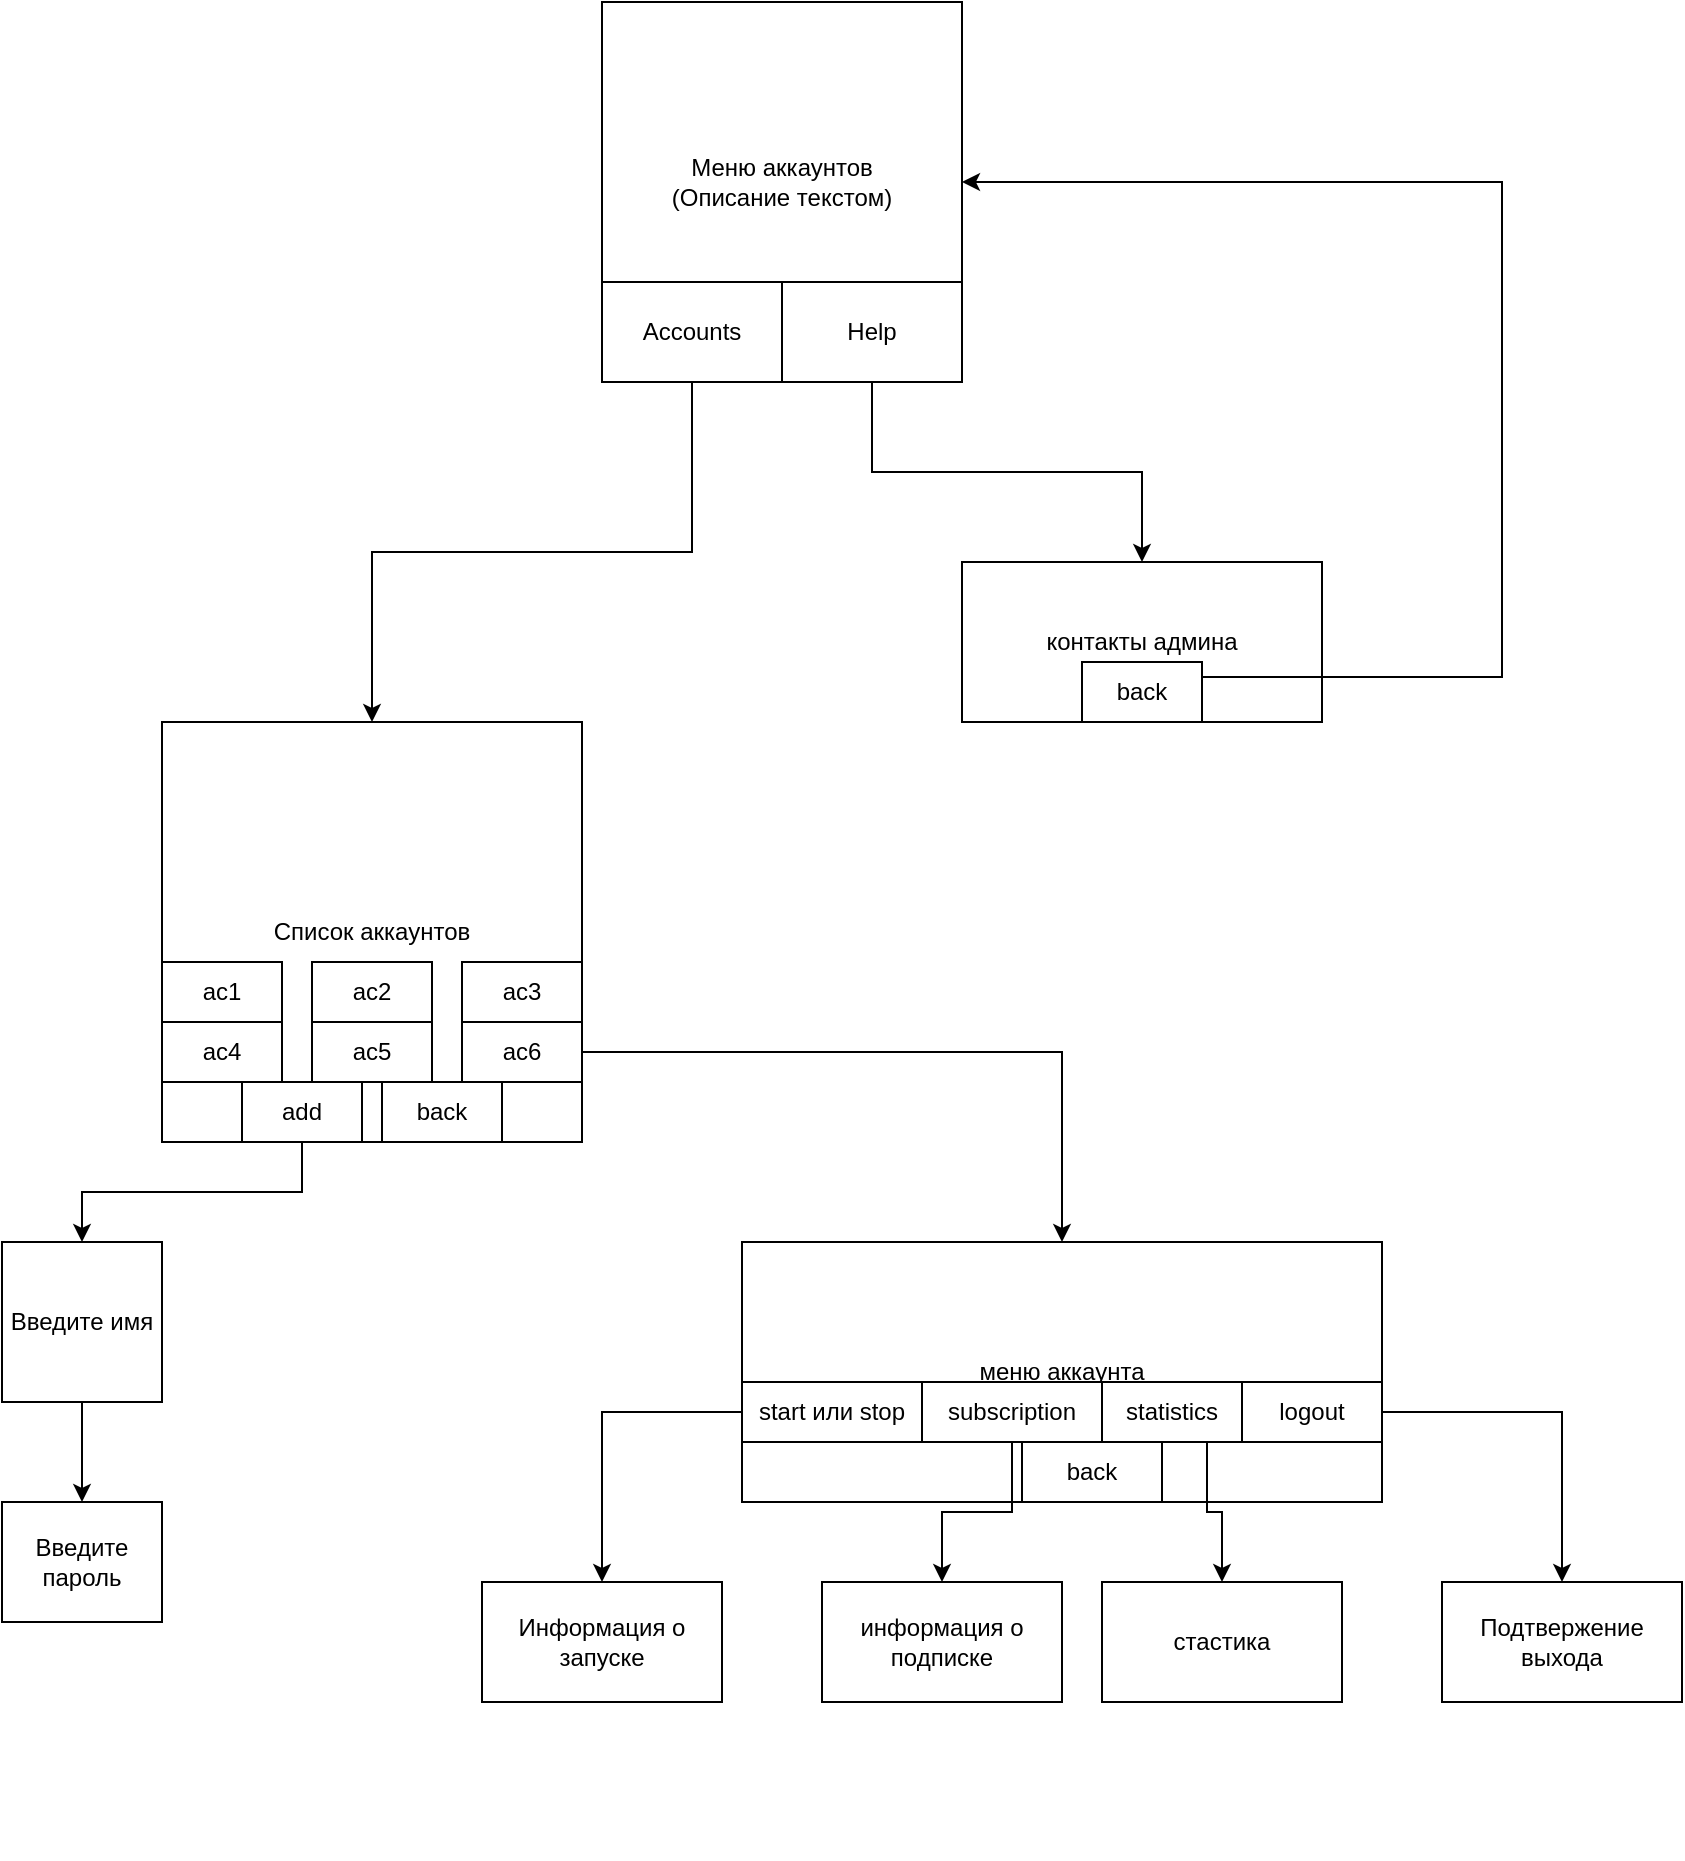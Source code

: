 <mxfile version="14.2.9" type="github" pages="2">
  <diagram name="User Menu" id="12e1b939-464a-85fe-373e-61e167be1490">
    <mxGraphModel dx="3341.5" dy="912" grid="1" gridSize="10" guides="1" tooltips="1" connect="1" arrows="1" fold="1" page="1" pageScale="1.5" pageWidth="1169" pageHeight="826" background="#ffffff" math="0" shadow="0">
      <root>
        <mxCell id="0" />
        <mxCell id="1" parent="0" />
        <mxCell id="uwUYPq7kWILbWqD_-sVC-1" value="Меню аккаунтов&lt;br&gt;(Описание текстом)" style="whiteSpace=wrap;html=1;aspect=fixed;" vertex="1" parent="1">
          <mxGeometry x="-920" y="310" width="180" height="180" as="geometry" />
        </mxCell>
        <mxCell id="uwUYPq7kWILbWqD_-sVC-27" style="edgeStyle=orthogonalEdgeStyle;rounded=0;orthogonalLoop=1;jettySize=auto;html=1;exitX=0.5;exitY=1;exitDx=0;exitDy=0;entryX=0.5;entryY=0;entryDx=0;entryDy=0;" edge="1" parent="1" source="uwUYPq7kWILbWqD_-sVC-2" target="uwUYPq7kWILbWqD_-sVC-6">
          <mxGeometry relative="1" as="geometry" />
        </mxCell>
        <mxCell id="uwUYPq7kWILbWqD_-sVC-2" value="Accounts" style="rounded=0;whiteSpace=wrap;html=1;" vertex="1" parent="1">
          <mxGeometry x="-920" y="450" width="90" height="50" as="geometry" />
        </mxCell>
        <mxCell id="uwUYPq7kWILbWqD_-sVC-28" style="edgeStyle=orthogonalEdgeStyle;rounded=0;orthogonalLoop=1;jettySize=auto;html=1;exitX=0.5;exitY=1;exitDx=0;exitDy=0;entryX=0.5;entryY=0;entryDx=0;entryDy=0;" edge="1" parent="1" source="uwUYPq7kWILbWqD_-sVC-3" target="uwUYPq7kWILbWqD_-sVC-22">
          <mxGeometry relative="1" as="geometry" />
        </mxCell>
        <mxCell id="uwUYPq7kWILbWqD_-sVC-3" value="Help" style="rounded=0;whiteSpace=wrap;html=1;" vertex="1" parent="1">
          <mxGeometry x="-830" y="450" width="90" height="50" as="geometry" />
        </mxCell>
        <mxCell id="uwUYPq7kWILbWqD_-sVC-6" value="Список аккаунтов" style="whiteSpace=wrap;html=1;aspect=fixed;" vertex="1" parent="1">
          <mxGeometry x="-1140" y="670" width="210" height="210" as="geometry" />
        </mxCell>
        <mxCell id="uwUYPq7kWILbWqD_-sVC-9" value="ac1" style="rounded=0;whiteSpace=wrap;html=1;" vertex="1" parent="1">
          <mxGeometry x="-1140" y="790" width="60" height="30" as="geometry" />
        </mxCell>
        <mxCell id="uwUYPq7kWILbWqD_-sVC-11" value="ac4" style="rounded=0;whiteSpace=wrap;html=1;" vertex="1" parent="1">
          <mxGeometry x="-1140" y="820" width="60" height="30" as="geometry" />
        </mxCell>
        <mxCell id="uwUYPq7kWILbWqD_-sVC-12" value="ac2" style="rounded=0;whiteSpace=wrap;html=1;" vertex="1" parent="1">
          <mxGeometry x="-1065" y="790" width="60" height="30" as="geometry" />
        </mxCell>
        <mxCell id="uwUYPq7kWILbWqD_-sVC-13" value="ac3" style="rounded=0;whiteSpace=wrap;html=1;" vertex="1" parent="1">
          <mxGeometry x="-990" y="790" width="60" height="30" as="geometry" />
        </mxCell>
        <mxCell id="uwUYPq7kWILbWqD_-sVC-17" value="ac5" style="rounded=0;whiteSpace=wrap;html=1;" vertex="1" parent="1">
          <mxGeometry x="-1065" y="820" width="60" height="30" as="geometry" />
        </mxCell>
        <mxCell id="uwUYPq7kWILbWqD_-sVC-40" style="edgeStyle=orthogonalEdgeStyle;rounded=0;orthogonalLoop=1;jettySize=auto;html=1;entryX=0.5;entryY=0;entryDx=0;entryDy=0;" edge="1" parent="1" source="uwUYPq7kWILbWqD_-sVC-19" target="uwUYPq7kWILbWqD_-sVC-33">
          <mxGeometry relative="1" as="geometry" />
        </mxCell>
        <mxCell id="uwUYPq7kWILbWqD_-sVC-19" value="ac6" style="rounded=0;whiteSpace=wrap;html=1;" vertex="1" parent="1">
          <mxGeometry x="-990" y="820" width="60" height="30" as="geometry" />
        </mxCell>
        <mxCell id="uwUYPq7kWILbWqD_-sVC-26" style="edgeStyle=orthogonalEdgeStyle;rounded=0;orthogonalLoop=1;jettySize=auto;html=1;exitX=0.5;exitY=1;exitDx=0;exitDy=0;entryX=0.5;entryY=0;entryDx=0;entryDy=0;" edge="1" parent="1" source="uwUYPq7kWILbWqD_-sVC-20" target="uwUYPq7kWILbWqD_-sVC-25">
          <mxGeometry relative="1" as="geometry" />
        </mxCell>
        <mxCell id="uwUYPq7kWILbWqD_-sVC-20" value="add" style="rounded=0;whiteSpace=wrap;html=1;" vertex="1" parent="1">
          <mxGeometry x="-1100" y="850" width="60" height="30" as="geometry" />
        </mxCell>
        <mxCell id="uwUYPq7kWILbWqD_-sVC-22" value="контакты админа" style="rounded=0;whiteSpace=wrap;html=1;" vertex="1" parent="1">
          <mxGeometry x="-740" y="590" width="180" height="80" as="geometry" />
        </mxCell>
        <mxCell id="uwUYPq7kWILbWqD_-sVC-29" style="edgeStyle=orthogonalEdgeStyle;rounded=0;orthogonalLoop=1;jettySize=auto;html=1;exitX=1;exitY=0.25;exitDx=0;exitDy=0;entryX=1;entryY=0.5;entryDx=0;entryDy=0;" edge="1" parent="1" source="uwUYPq7kWILbWqD_-sVC-24" target="uwUYPq7kWILbWqD_-sVC-1">
          <mxGeometry relative="1" as="geometry">
            <Array as="points">
              <mxPoint x="-470" y="648" />
              <mxPoint x="-470" y="400" />
            </Array>
          </mxGeometry>
        </mxCell>
        <mxCell id="uwUYPq7kWILbWqD_-sVC-24" value="back" style="rounded=0;whiteSpace=wrap;html=1;" vertex="1" parent="1">
          <mxGeometry x="-680" y="640" width="60" height="30" as="geometry" />
        </mxCell>
        <mxCell id="uwUYPq7kWILbWqD_-sVC-31" style="edgeStyle=orthogonalEdgeStyle;rounded=0;orthogonalLoop=1;jettySize=auto;html=1;exitX=0.5;exitY=1;exitDx=0;exitDy=0;" edge="1" parent="1" source="uwUYPq7kWILbWqD_-sVC-25" target="uwUYPq7kWILbWqD_-sVC-30">
          <mxGeometry relative="1" as="geometry" />
        </mxCell>
        <mxCell id="uwUYPq7kWILbWqD_-sVC-25" value="Введите имя" style="whiteSpace=wrap;html=1;aspect=fixed;" vertex="1" parent="1">
          <mxGeometry x="-1220" y="930" width="80" height="80" as="geometry" />
        </mxCell>
        <mxCell id="uwUYPq7kWILbWqD_-sVC-30" value="Введите пароль" style="rounded=0;whiteSpace=wrap;html=1;" vertex="1" parent="1">
          <mxGeometry x="-1220" y="1060" width="80" height="60" as="geometry" />
        </mxCell>
        <mxCell id="uwUYPq7kWILbWqD_-sVC-33" value="меню аккаунта" style="rounded=0;whiteSpace=wrap;html=1;" vertex="1" parent="1">
          <mxGeometry x="-850" y="930" width="320" height="130" as="geometry" />
        </mxCell>
        <mxCell id="uwUYPq7kWILbWqD_-sVC-61" style="edgeStyle=orthogonalEdgeStyle;rounded=0;orthogonalLoop=1;jettySize=auto;html=1;entryX=0.5;entryY=0;entryDx=0;entryDy=0;" edge="1" parent="1" source="uwUYPq7kWILbWqD_-sVC-34" target="uwUYPq7kWILbWqD_-sVC-45">
          <mxGeometry relative="1" as="geometry" />
        </mxCell>
        <mxCell id="uwUYPq7kWILbWqD_-sVC-34" value="start или stop" style="rounded=0;whiteSpace=wrap;html=1;" vertex="1" parent="1">
          <mxGeometry x="-850" y="1000" width="90" height="30" as="geometry" />
        </mxCell>
        <mxCell id="uwUYPq7kWILbWqD_-sVC-62" value="" style="edgeStyle=orthogonalEdgeStyle;rounded=0;orthogonalLoop=1;jettySize=auto;html=1;" edge="1" parent="1" source="uwUYPq7kWILbWqD_-sVC-36" target="uwUYPq7kWILbWqD_-sVC-49">
          <mxGeometry relative="1" as="geometry" />
        </mxCell>
        <mxCell id="uwUYPq7kWILbWqD_-sVC-36" value="subscription" style="rounded=0;whiteSpace=wrap;html=1;" vertex="1" parent="1">
          <mxGeometry x="-760" y="1000" width="90" height="30" as="geometry" />
        </mxCell>
        <mxCell id="uwUYPq7kWILbWqD_-sVC-58" style="edgeStyle=orthogonalEdgeStyle;rounded=0;orthogonalLoop=1;jettySize=auto;html=1;exitX=0.75;exitY=1;exitDx=0;exitDy=0;" edge="1" parent="1" source="uwUYPq7kWILbWqD_-sVC-38" target="uwUYPq7kWILbWqD_-sVC-51">
          <mxGeometry relative="1" as="geometry" />
        </mxCell>
        <mxCell id="uwUYPq7kWILbWqD_-sVC-38" value="statistics" style="rounded=0;whiteSpace=wrap;html=1;" vertex="1" parent="1">
          <mxGeometry x="-670" y="1000" width="70" height="30" as="geometry" />
        </mxCell>
        <mxCell id="uwUYPq7kWILbWqD_-sVC-59" style="edgeStyle=orthogonalEdgeStyle;rounded=0;orthogonalLoop=1;jettySize=auto;html=1;entryX=0.5;entryY=0;entryDx=0;entryDy=0;" edge="1" parent="1" source="uwUYPq7kWILbWqD_-sVC-39" target="uwUYPq7kWILbWqD_-sVC-52">
          <mxGeometry relative="1" as="geometry" />
        </mxCell>
        <mxCell id="uwUYPq7kWILbWqD_-sVC-39" value="logout" style="rounded=0;whiteSpace=wrap;html=1;" vertex="1" parent="1">
          <mxGeometry x="-600" y="1000" width="70" height="30" as="geometry" />
        </mxCell>
        <mxCell id="uwUYPq7kWILbWqD_-sVC-45" value="Информация о запуске" style="rounded=0;whiteSpace=wrap;html=1;" vertex="1" parent="1">
          <mxGeometry x="-980" y="1100" width="120" height="60" as="geometry" />
        </mxCell>
        <mxCell id="uwUYPq7kWILbWqD_-sVC-48" style="edgeStyle=orthogonalEdgeStyle;rounded=0;orthogonalLoop=1;jettySize=auto;html=1;exitX=0.5;exitY=1;exitDx=0;exitDy=0;" edge="1" parent="1">
          <mxGeometry relative="1" as="geometry">
            <mxPoint x="-1070" y="1230" as="sourcePoint" />
            <mxPoint x="-1070" y="1230" as="targetPoint" />
          </mxGeometry>
        </mxCell>
        <mxCell id="uwUYPq7kWILbWqD_-sVC-49" value="информация о подписке" style="rounded=0;whiteSpace=wrap;html=1;" vertex="1" parent="1">
          <mxGeometry x="-810" y="1100" width="120" height="60" as="geometry" />
        </mxCell>
        <mxCell id="uwUYPq7kWILbWqD_-sVC-51" value="стастика" style="rounded=0;whiteSpace=wrap;html=1;" vertex="1" parent="1">
          <mxGeometry x="-670" y="1100" width="120" height="60" as="geometry" />
        </mxCell>
        <mxCell id="uwUYPq7kWILbWqD_-sVC-52" value="Подтвержение выхода" style="rounded=0;whiteSpace=wrap;html=1;" vertex="1" parent="1">
          <mxGeometry x="-500" y="1100" width="120" height="60" as="geometry" />
        </mxCell>
        <mxCell id="uwUYPq7kWILbWqD_-sVC-55" value="back" style="rounded=0;whiteSpace=wrap;html=1;" vertex="1" parent="1">
          <mxGeometry x="-710" y="1030" width="70" height="30" as="geometry" />
        </mxCell>
        <mxCell id="74ponUoxTx3hJsBkF39E-1" value="back" style="rounded=0;whiteSpace=wrap;html=1;" vertex="1" parent="1">
          <mxGeometry x="-1030" y="850" width="60" height="30" as="geometry" />
        </mxCell>
      </root>
    </mxGraphModel>
  </diagram>
  <diagram id="ubsubVizLqLe6YiJeiRf" name="Admin Menu">
    <mxGraphModel dx="1588" dy="912" grid="1" gridSize="10" guides="1" tooltips="1" connect="1" arrows="1" fold="1" page="1" pageScale="1" pageWidth="827" pageHeight="1169" math="0" shadow="0">
      <root>
        <mxCell id="DP-pKqFVD4c4-4FDA0m8-0" />
        <mxCell id="DP-pKqFVD4c4-4FDA0m8-1" parent="DP-pKqFVD4c4-4FDA0m8-0" />
        <mxCell id="CHd5chjD3snFbWw0zEop-1" value="&lt;div&gt;сообщение от бота о подвтерждение доступа&lt;br&gt;для пользователя: &lt;br&gt;tg_username &lt;br&gt;inst_username&lt;br&gt;&lt;/div&gt;" style="rounded=0;whiteSpace=wrap;html=1;" vertex="1" parent="DP-pKqFVD4c4-4FDA0m8-1">
          <mxGeometry x="254" y="90" width="320" height="120" as="geometry" />
        </mxCell>
        <mxCell id="CHd5chjD3snFbWw0zEop-6" value="принять" style="rounded=0;whiteSpace=wrap;html=1;" vertex="1" parent="DP-pKqFVD4c4-4FDA0m8-1">
          <mxGeometry x="254" y="180" width="110" height="30" as="geometry" />
        </mxCell>
        <mxCell id="CHd5chjD3snFbWw0zEop-7" value="отменить" style="rounded=0;whiteSpace=wrap;html=1;" vertex="1" parent="DP-pKqFVD4c4-4FDA0m8-1">
          <mxGeometry x="365" y="180" width="110" height="30" as="geometry" />
        </mxCell>
        <mxCell id="CHd5chjD3snFbWw0zEop-14" style="edgeStyle=orthogonalEdgeStyle;rounded=0;orthogonalLoop=1;jettySize=auto;html=1;entryX=0.5;entryY=0;entryDx=0;entryDy=0;" edge="1" parent="DP-pKqFVD4c4-4FDA0m8-1" source="CHd5chjD3snFbWw0zEop-12" target="CHd5chjD3snFbWw0zEop-13">
          <mxGeometry relative="1" as="geometry" />
        </mxCell>
        <mxCell id="CHd5chjD3snFbWw0zEop-12" value="Введите tg_username пользователя" style="rounded=0;whiteSpace=wrap;html=1;" vertex="1" parent="DP-pKqFVD4c4-4FDA0m8-1">
          <mxGeometry x="260" y="280" width="320" height="80" as="geometry" />
        </mxCell>
        <mxCell id="CHd5chjD3snFbWw0zEop-13" value="информация об instagram аккаунтах" style="rounded=0;whiteSpace=wrap;html=1;" vertex="1" parent="DP-pKqFVD4c4-4FDA0m8-1">
          <mxGeometry x="260" y="410" width="320" height="60" as="geometry" />
        </mxCell>
        <mxCell id="CHd5chjD3snFbWw0zEop-15" value="список аккаунтов" style="rounded=0;whiteSpace=wrap;html=1;" vertex="1" parent="DP-pKqFVD4c4-4FDA0m8-1">
          <mxGeometry x="260" y="450" width="160" height="20" as="geometry" />
        </mxCell>
        <mxCell id="CHd5chjD3snFbWw0zEop-19" style="edgeStyle=orthogonalEdgeStyle;rounded=0;orthogonalLoop=1;jettySize=auto;html=1;entryX=1;entryY=0.5;entryDx=0;entryDy=0;" edge="1" parent="DP-pKqFVD4c4-4FDA0m8-1" source="CHd5chjD3snFbWw0zEop-16" target="CHd5chjD3snFbWw0zEop-12">
          <mxGeometry relative="1" as="geometry">
            <Array as="points">
              <mxPoint x="600" y="460" />
              <mxPoint x="600" y="320" />
            </Array>
          </mxGeometry>
        </mxCell>
        <mxCell id="CHd5chjD3snFbWw0zEop-16" value="назад" style="rounded=0;whiteSpace=wrap;html=1;" vertex="1" parent="DP-pKqFVD4c4-4FDA0m8-1">
          <mxGeometry x="420" y="450" width="160" height="20" as="geometry" />
        </mxCell>
        <mxCell id="CHd5chjD3snFbWw0zEop-18" value="заблокировать" style="rounded=0;whiteSpace=wrap;html=1;" vertex="1" parent="DP-pKqFVD4c4-4FDA0m8-1">
          <mxGeometry x="470" y="180" width="105" height="30" as="geometry" />
        </mxCell>
        <mxCell id="ekoVhTGDEjZxvzVt_VXv-1" value="Список аккаунтов" style="rounded=0;whiteSpace=wrap;html=1;" vertex="1" parent="DP-pKqFVD4c4-4FDA0m8-1">
          <mxGeometry x="277.5" y="520" width="280" height="230" as="geometry" />
        </mxCell>
        <mxCell id="ekoVhTGDEjZxvzVt_VXv-2" value="ac1" style="rounded=0;whiteSpace=wrap;html=1;" vertex="1" parent="DP-pKqFVD4c4-4FDA0m8-1">
          <mxGeometry x="280" y="640" width="70" height="30" as="geometry" />
        </mxCell>
        <mxCell id="ekoVhTGDEjZxvzVt_VXv-3" value="ac2" style="rounded=0;whiteSpace=wrap;html=1;" vertex="1" parent="DP-pKqFVD4c4-4FDA0m8-1">
          <mxGeometry x="379" y="640" width="70" height="30" as="geometry" />
        </mxCell>
        <mxCell id="ekoVhTGDEjZxvzVt_VXv-4" value="ac3" style="rounded=0;whiteSpace=wrap;html=1;" vertex="1" parent="DP-pKqFVD4c4-4FDA0m8-1">
          <mxGeometry x="487.5" y="640" width="70" height="30" as="geometry" />
        </mxCell>
        <mxCell id="ekoVhTGDEjZxvzVt_VXv-5" value="ac4" style="rounded=0;whiteSpace=wrap;html=1;" vertex="1" parent="DP-pKqFVD4c4-4FDA0m8-1">
          <mxGeometry x="280" y="680" width="70" height="30" as="geometry" />
        </mxCell>
        <mxCell id="ekoVhTGDEjZxvzVt_VXv-6" value="ac5" style="rounded=0;whiteSpace=wrap;html=1;" vertex="1" parent="DP-pKqFVD4c4-4FDA0m8-1">
          <mxGeometry x="379" y="680" width="70" height="30" as="geometry" />
        </mxCell>
        <mxCell id="myBEM1bQf8gtxwCNAFHM-9" value="" style="edgeStyle=orthogonalEdgeStyle;rounded=0;orthogonalLoop=1;jettySize=auto;html=1;" edge="1" parent="DP-pKqFVD4c4-4FDA0m8-1" source="ekoVhTGDEjZxvzVt_VXv-7" target="myBEM1bQf8gtxwCNAFHM-1">
          <mxGeometry relative="1" as="geometry" />
        </mxCell>
        <mxCell id="ekoVhTGDEjZxvzVt_VXv-7" value="ac6" style="rounded=0;whiteSpace=wrap;html=1;" vertex="1" parent="DP-pKqFVD4c4-4FDA0m8-1">
          <mxGeometry x="487.5" y="680" width="70" height="30" as="geometry" />
        </mxCell>
        <mxCell id="myBEM1bQf8gtxwCNAFHM-7" style="edgeStyle=orthogonalEdgeStyle;rounded=0;orthogonalLoop=1;jettySize=auto;html=1;entryX=-0.012;entryY=0.588;entryDx=0;entryDy=0;entryPerimeter=0;" edge="1" parent="DP-pKqFVD4c4-4FDA0m8-1" source="ekoVhTGDEjZxvzVt_VXv-10" target="CHd5chjD3snFbWw0zEop-12">
          <mxGeometry relative="1" as="geometry">
            <Array as="points">
              <mxPoint x="90" y="740" />
              <mxPoint x="90" y="327" />
            </Array>
          </mxGeometry>
        </mxCell>
        <mxCell id="ekoVhTGDEjZxvzVt_VXv-10" value="back" style="rounded=0;whiteSpace=wrap;html=1;" vertex="1" parent="DP-pKqFVD4c4-4FDA0m8-1">
          <mxGeometry x="358" y="730" width="120" height="20" as="geometry" />
        </mxCell>
        <mxCell id="myBEM1bQf8gtxwCNAFHM-1" value="информация об аккаунте" style="rounded=0;whiteSpace=wrap;html=1;" vertex="1" parent="DP-pKqFVD4c4-4FDA0m8-1">
          <mxGeometry x="280" y="810" width="280" height="130" as="geometry" />
        </mxCell>
        <mxCell id="myBEM1bQf8gtxwCNAFHM-2" value="активировать" style="rounded=0;whiteSpace=wrap;html=1;" vertex="1" parent="DP-pKqFVD4c4-4FDA0m8-1">
          <mxGeometry x="280" y="880" width="80" height="30" as="geometry" />
        </mxCell>
        <mxCell id="myBEM1bQf8gtxwCNAFHM-3" value="удалить" style="rounded=0;whiteSpace=wrap;html=1;" vertex="1" parent="DP-pKqFVD4c4-4FDA0m8-1">
          <mxGeometry x="370" y="880" width="100" height="30" as="geometry" />
        </mxCell>
        <mxCell id="myBEM1bQf8gtxwCNAFHM-4" value="отменить " style="rounded=0;whiteSpace=wrap;html=1;" vertex="1" parent="DP-pKqFVD4c4-4FDA0m8-1">
          <mxGeometry x="478" y="880" width="82" height="30" as="geometry" />
        </mxCell>
        <mxCell id="myBEM1bQf8gtxwCNAFHM-10" style="edgeStyle=orthogonalEdgeStyle;rounded=0;orthogonalLoop=1;jettySize=auto;html=1;" edge="1" parent="DP-pKqFVD4c4-4FDA0m8-1" source="myBEM1bQf8gtxwCNAFHM-6" target="ekoVhTGDEjZxvzVt_VXv-1">
          <mxGeometry relative="1" as="geometry">
            <Array as="points">
              <mxPoint x="740" y="925" />
              <mxPoint x="740" y="635" />
            </Array>
          </mxGeometry>
        </mxCell>
        <mxCell id="myBEM1bQf8gtxwCNAFHM-6" value="back" style="rounded=0;whiteSpace=wrap;html=1;" vertex="1" parent="DP-pKqFVD4c4-4FDA0m8-1">
          <mxGeometry x="383" y="910" width="70" height="30" as="geometry" />
        </mxCell>
      </root>
    </mxGraphModel>
  </diagram>
</mxfile>
